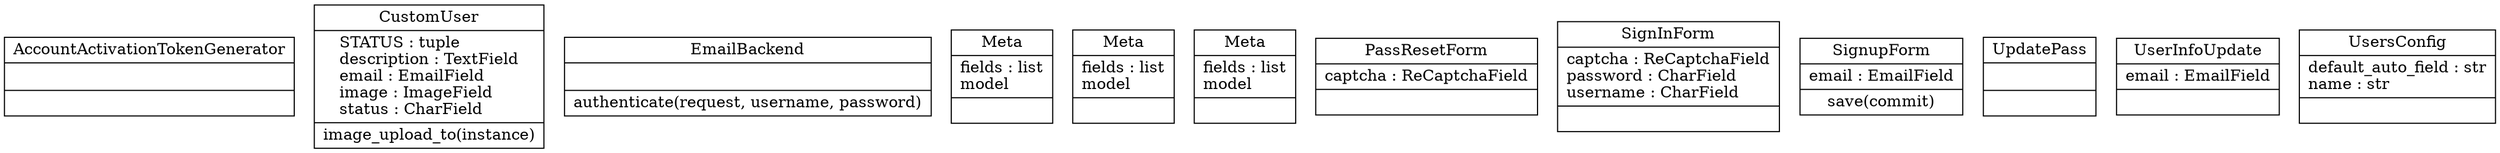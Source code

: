 digraph "classes" {
rankdir=BT
charset="utf-8"
"users.tokens.AccountActivationTokenGenerator" [color="black", fontcolor="black", label=<{AccountActivationTokenGenerator|<br ALIGN="LEFT"/>|}>, shape="record", style="solid"];
"users.models.CustomUser" [color="black", fontcolor="black", label=<{CustomUser|STATUS : tuple<br ALIGN="LEFT"/>description : TextField<br ALIGN="LEFT"/>email : EmailField<br ALIGN="LEFT"/>image : ImageField<br ALIGN="LEFT"/>status : CharField<br ALIGN="LEFT"/>|image_upload_to(instance)<br ALIGN="LEFT"/>}>, shape="record", style="solid"];
"users.backends.EmailBackend" [color="black", fontcolor="black", label=<{EmailBackend|<br ALIGN="LEFT"/>|authenticate(request, username, password)<br ALIGN="LEFT"/>}>, shape="record", style="solid"];
"users.forms.SignupForm.Meta" [color="black", fontcolor="black", label=<{Meta|fields : list<br ALIGN="LEFT"/>model<br ALIGN="LEFT"/>|}>, shape="record", style="solid"];
"users.forms.UserInfoUpdate.Meta" [color="black", fontcolor="black", label=<{Meta|fields : list<br ALIGN="LEFT"/>model<br ALIGN="LEFT"/>|}>, shape="record", style="solid"];
"users.forms.UpdatePass.Meta" [color="black", fontcolor="black", label=<{Meta|fields : list<br ALIGN="LEFT"/>model<br ALIGN="LEFT"/>|}>, shape="record", style="solid"];
"users.forms.PassResetForm" [color="black", fontcolor="black", label=<{PassResetForm|captcha : ReCaptchaField<br ALIGN="LEFT"/>|}>, shape="record", style="solid"];
"users.forms.SignInForm" [color="black", fontcolor="black", label=<{SignInForm|captcha : ReCaptchaField<br ALIGN="LEFT"/>password : CharField<br ALIGN="LEFT"/>username : CharField<br ALIGN="LEFT"/>|}>, shape="record", style="solid"];
"users.forms.SignupForm" [color="black", fontcolor="black", label=<{SignupForm|email : EmailField<br ALIGN="LEFT"/>|save(commit)<br ALIGN="LEFT"/>}>, shape="record", style="solid"];
"users.forms.UpdatePass" [color="black", fontcolor="black", label=<{UpdatePass|<br ALIGN="LEFT"/>|}>, shape="record", style="solid"];
"users.forms.UserInfoUpdate" [color="black", fontcolor="black", label=<{UserInfoUpdate|email : EmailField<br ALIGN="LEFT"/>|}>, shape="record", style="solid"];
"users.apps.UsersConfig" [color="black", fontcolor="black", label=<{UsersConfig|default_auto_field : str<br ALIGN="LEFT"/>name : str<br ALIGN="LEFT"/>|}>, shape="record", style="solid"];
}
